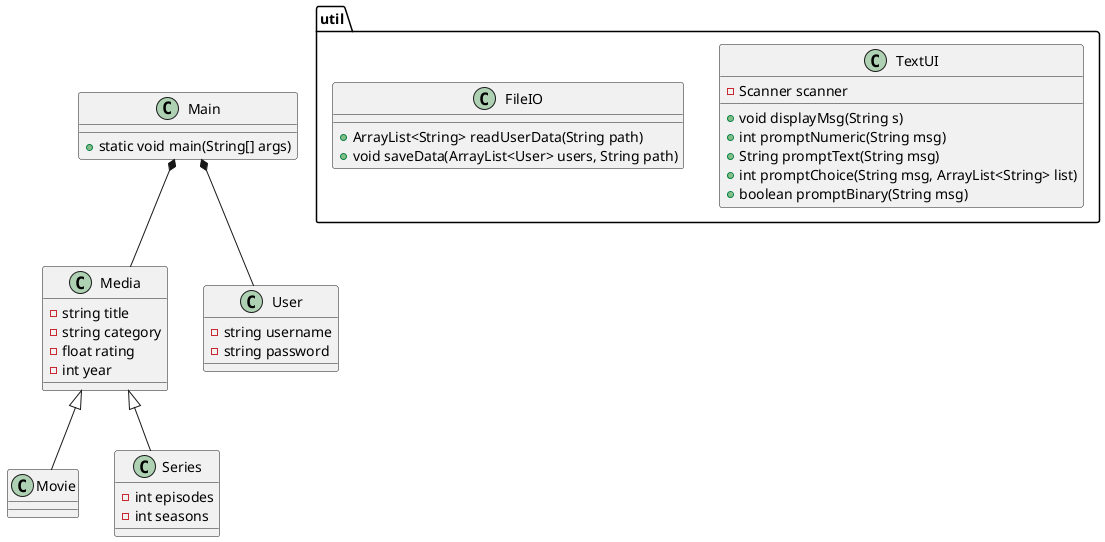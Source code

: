 @startuml
class Main{
+ static void main(String[] args)
}

class Media{
- string title
- string category
- float rating
- int year

}

class Movie{
}

class Series{
- int episodes
- int seasons
}

class User{
- string username
- string password
}

package "util" {
class TextUI{
- Scanner scanner

+void displayMsg(String s)
+int promptNumeric(String msg)
+String promptText(String msg)
+int promptChoice(String msg, ArrayList<String> list)
+boolean promptBinary(String msg)
}
class FileIO{
+ArrayList<String> readUserData(String path)
+void saveData(ArrayList<User> users, String path)
}
}

Main *-- Media
Media<|--Series
Media <|-- Movie
Main *-- User




@enduml